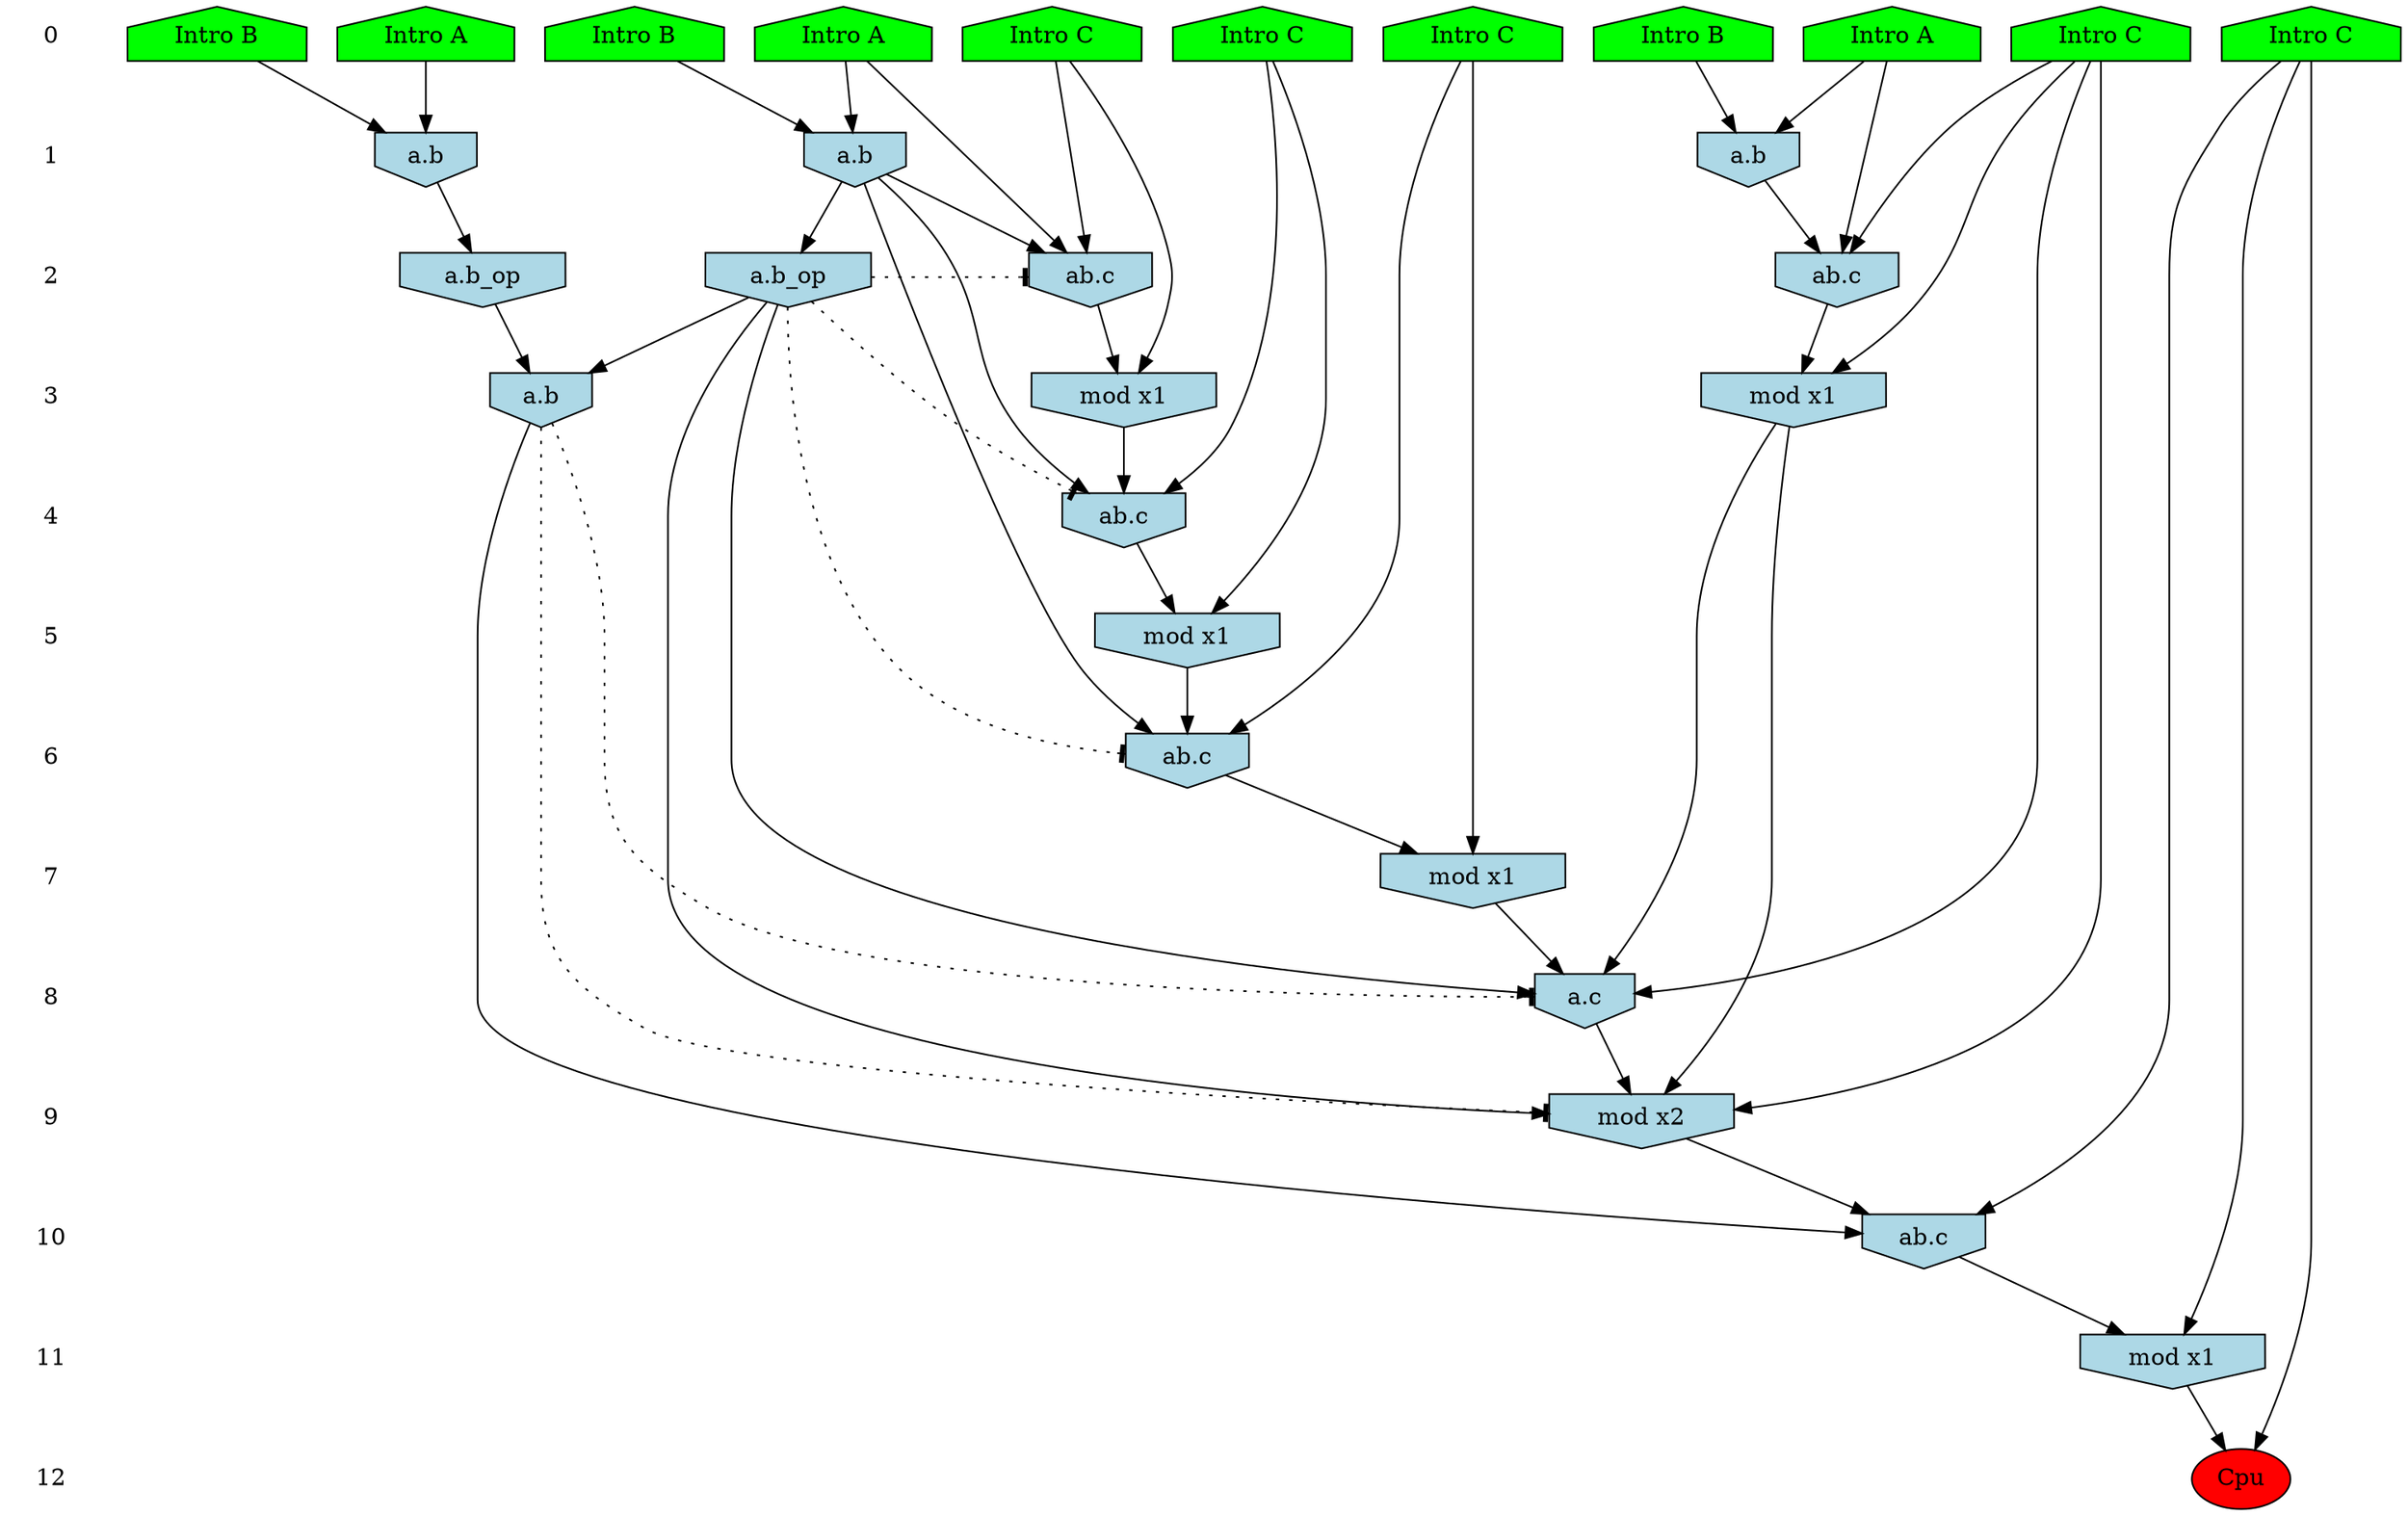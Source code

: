 /* Compression of 1 causal flows obtained in average at 1.378150E+01 t.u */
/* Compressed causal flows were: [2168] */
digraph G{
 ranksep=.5 ; 
{ rank = same ; "0" [shape=plaintext] ; node_1 [label ="Intro B", shape=house, style=filled, fillcolor=green] ;
node_2 [label ="Intro B", shape=house, style=filled, fillcolor=green] ;
node_3 [label ="Intro A", shape=house, style=filled, fillcolor=green] ;
node_4 [label ="Intro B", shape=house, style=filled, fillcolor=green] ;
node_5 [label ="Intro A", shape=house, style=filled, fillcolor=green] ;
node_6 [label ="Intro A", shape=house, style=filled, fillcolor=green] ;
node_7 [label ="Intro C", shape=house, style=filled, fillcolor=green] ;
node_8 [label ="Intro C", shape=house, style=filled, fillcolor=green] ;
node_9 [label ="Intro C", shape=house, style=filled, fillcolor=green] ;
node_10 [label ="Intro C", shape=house, style=filled, fillcolor=green] ;
node_11 [label ="Intro C", shape=house, style=filled, fillcolor=green] ;
}
{ rank = same ; "1" [shape=plaintext] ; node_12 [label="a.b", shape=invhouse, style=filled, fillcolor = lightblue] ;
node_14 [label="a.b", shape=invhouse, style=filled, fillcolor = lightblue] ;
node_19 [label="a.b", shape=invhouse, style=filled, fillcolor = lightblue] ;
}
{ rank = same ; "2" [shape=plaintext] ; node_13 [label="ab.c", shape=invhouse, style=filled, fillcolor = lightblue] ;
node_16 [label="ab.c", shape=invhouse, style=filled, fillcolor = lightblue] ;
node_23 [label="a.b_op", shape=invhouse, style=filled, fillcolor = lightblue] ;
node_26 [label="a.b_op", shape=invhouse, style=filled, fillcolor = lightblue] ;
}
{ rank = same ; "3" [shape=plaintext] ; node_15 [label="mod x1", shape=invhouse, style=filled, fillcolor = lightblue] ;
node_17 [label="mod x1", shape=invhouse, style=filled, fillcolor = lightblue] ;
node_27 [label="a.b", shape=invhouse, style=filled, fillcolor = lightblue] ;
}
{ rank = same ; "4" [shape=plaintext] ; node_18 [label="ab.c", shape=invhouse, style=filled, fillcolor = lightblue] ;
}
{ rank = same ; "5" [shape=plaintext] ; node_20 [label="mod x1", shape=invhouse, style=filled, fillcolor = lightblue] ;
}
{ rank = same ; "6" [shape=plaintext] ; node_21 [label="ab.c", shape=invhouse, style=filled, fillcolor = lightblue] ;
}
{ rank = same ; "7" [shape=plaintext] ; node_22 [label="mod x1", shape=invhouse, style=filled, fillcolor = lightblue] ;
}
{ rank = same ; "8" [shape=plaintext] ; node_24 [label="a.c", shape=invhouse, style=filled, fillcolor = lightblue] ;
}
{ rank = same ; "9" [shape=plaintext] ; node_25 [label="mod x2", shape=invhouse, style=filled, fillcolor = lightblue] ;
}
{ rank = same ; "10" [shape=plaintext] ; node_28 [label="ab.c", shape=invhouse, style=filled, fillcolor = lightblue] ;
}
{ rank = same ; "11" [shape=plaintext] ; node_29 [label="mod x1", shape=invhouse, style=filled, fillcolor = lightblue] ;
}
{ rank = same ; "12" [shape=plaintext] ; node_30 [label ="Cpu", style=filled, fillcolor=red] ;
}
"0" -> "1" [style="invis"]; 
"1" -> "2" [style="invis"]; 
"2" -> "3" [style="invis"]; 
"3" -> "4" [style="invis"]; 
"4" -> "5" [style="invis"]; 
"5" -> "6" [style="invis"]; 
"6" -> "7" [style="invis"]; 
"7" -> "8" [style="invis"]; 
"8" -> "9" [style="invis"]; 
"9" -> "10" [style="invis"]; 
"10" -> "11" [style="invis"]; 
"11" -> "12" [style="invis"]; 
node_3 -> node_12
node_4 -> node_12
node_3 -> node_13
node_7 -> node_13
node_12 -> node_13
node_1 -> node_14
node_6 -> node_14
node_7 -> node_15
node_13 -> node_15
node_6 -> node_16
node_10 -> node_16
node_14 -> node_16
node_10 -> node_17
node_16 -> node_17
node_8 -> node_18
node_14 -> node_18
node_17 -> node_18
node_2 -> node_19
node_5 -> node_19
node_8 -> node_20
node_18 -> node_20
node_11 -> node_21
node_14 -> node_21
node_20 -> node_21
node_11 -> node_22
node_21 -> node_22
node_14 -> node_23
node_7 -> node_24
node_15 -> node_24
node_22 -> node_24
node_23 -> node_24
node_7 -> node_25
node_15 -> node_25
node_23 -> node_25
node_24 -> node_25
node_19 -> node_26
node_23 -> node_27
node_26 -> node_27
node_9 -> node_28
node_25 -> node_28
node_27 -> node_28
node_9 -> node_29
node_28 -> node_29
node_9 -> node_30
node_29 -> node_30
node_23 -> node_21 [style=dotted, arrowhead = tee] 
node_23 -> node_18 [style=dotted, arrowhead = tee] 
node_23 -> node_16 [style=dotted, arrowhead = tee] 
node_27 -> node_25 [style=dotted, arrowhead = tee] 
node_27 -> node_24 [style=dotted, arrowhead = tee] 
}
/*
 Dot generation time: 0.000227
*/